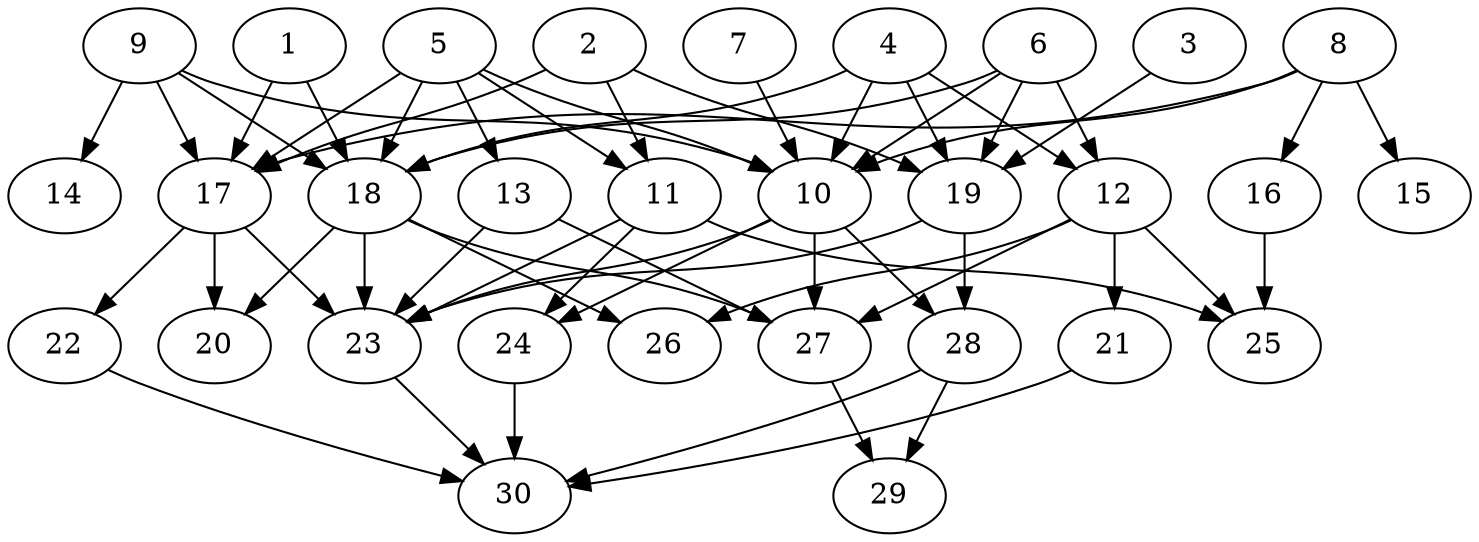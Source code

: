 // DAG automatically generated by daggen at Thu Oct  3 14:04:19 2019
// ./daggen --dot -n 30 --ccr 0.5 --fat 0.7 --regular 0.9 --density 0.6 --mindata 5242880 --maxdata 52428800 
digraph G {
  1 [size="101101568", alpha="0.09", expect_size="50550784"] 
  1 -> 17 [size ="50550784"]
  1 -> 18 [size ="50550784"]
  2 [size="57417728", alpha="0.04", expect_size="28708864"] 
  2 -> 11 [size ="28708864"]
  2 -> 17 [size ="28708864"]
  2 -> 19 [size ="28708864"]
  3 [size="14227456", alpha="0.19", expect_size="7113728"] 
  3 -> 19 [size ="7113728"]
  4 [size="34185216", alpha="0.11", expect_size="17092608"] 
  4 -> 10 [size ="17092608"]
  4 -> 12 [size ="17092608"]
  4 -> 18 [size ="17092608"]
  4 -> 19 [size ="17092608"]
  5 [size="31473664", alpha="0.13", expect_size="15736832"] 
  5 -> 10 [size ="15736832"]
  5 -> 11 [size ="15736832"]
  5 -> 13 [size ="15736832"]
  5 -> 17 [size ="15736832"]
  5 -> 18 [size ="15736832"]
  6 [size="61603840", alpha="0.15", expect_size="30801920"] 
  6 -> 10 [size ="30801920"]
  6 -> 12 [size ="30801920"]
  6 -> 18 [size ="30801920"]
  6 -> 19 [size ="30801920"]
  7 [size="85536768", alpha="0.08", expect_size="42768384"] 
  7 -> 10 [size ="42768384"]
  8 [size="86620160", alpha="0.07", expect_size="43310080"] 
  8 -> 10 [size ="43310080"]
  8 -> 15 [size ="43310080"]
  8 -> 16 [size ="43310080"]
  8 -> 17 [size ="43310080"]
  9 [size="64569344", alpha="0.10", expect_size="32284672"] 
  9 -> 10 [size ="32284672"]
  9 -> 14 [size ="32284672"]
  9 -> 17 [size ="32284672"]
  9 -> 18 [size ="32284672"]
  10 [size="14540800", alpha="0.15", expect_size="7270400"] 
  10 -> 23 [size ="7270400"]
  10 -> 24 [size ="7270400"]
  10 -> 27 [size ="7270400"]
  10 -> 28 [size ="7270400"]
  11 [size="39966720", alpha="0.15", expect_size="19983360"] 
  11 -> 23 [size ="19983360"]
  11 -> 24 [size ="19983360"]
  11 -> 25 [size ="19983360"]
  12 [size="81457152", alpha="0.07", expect_size="40728576"] 
  12 -> 21 [size ="40728576"]
  12 -> 25 [size ="40728576"]
  12 -> 26 [size ="40728576"]
  12 -> 27 [size ="40728576"]
  13 [size="100278272", alpha="0.15", expect_size="50139136"] 
  13 -> 23 [size ="50139136"]
  13 -> 27 [size ="50139136"]
  14 [size="97042432", alpha="0.08", expect_size="48521216"] 
  15 [size="52412416", alpha="0.03", expect_size="26206208"] 
  16 [size="21727232", alpha="0.10", expect_size="10863616"] 
  16 -> 25 [size ="10863616"]
  17 [size="93392896", alpha="0.02", expect_size="46696448"] 
  17 -> 20 [size ="46696448"]
  17 -> 22 [size ="46696448"]
  17 -> 23 [size ="46696448"]
  18 [size="35737600", alpha="0.03", expect_size="17868800"] 
  18 -> 20 [size ="17868800"]
  18 -> 23 [size ="17868800"]
  18 -> 26 [size ="17868800"]
  18 -> 27 [size ="17868800"]
  19 [size="68067328", alpha="0.11", expect_size="34033664"] 
  19 -> 23 [size ="34033664"]
  19 -> 28 [size ="34033664"]
  20 [size="21796864", alpha="0.10", expect_size="10898432"] 
  21 [size="94371840", alpha="0.08", expect_size="47185920"] 
  21 -> 30 [size ="47185920"]
  22 [size="69017600", alpha="0.16", expect_size="34508800"] 
  22 -> 30 [size ="34508800"]
  23 [size="102731776", alpha="0.05", expect_size="51365888"] 
  23 -> 30 [size ="51365888"]
  24 [size="80226304", alpha="0.19", expect_size="40113152"] 
  24 -> 30 [size ="40113152"]
  25 [size="24700928", alpha="0.17", expect_size="12350464"] 
  26 [size="38252544", alpha="0.06", expect_size="19126272"] 
  27 [size="84381696", alpha="0.11", expect_size="42190848"] 
  27 -> 29 [size ="42190848"]
  28 [size="95965184", alpha="0.13", expect_size="47982592"] 
  28 -> 29 [size ="47982592"]
  28 -> 30 [size ="47982592"]
  29 [size="13559808", alpha="0.05", expect_size="6779904"] 
  30 [size="65202176", alpha="0.19", expect_size="32601088"] 
}
